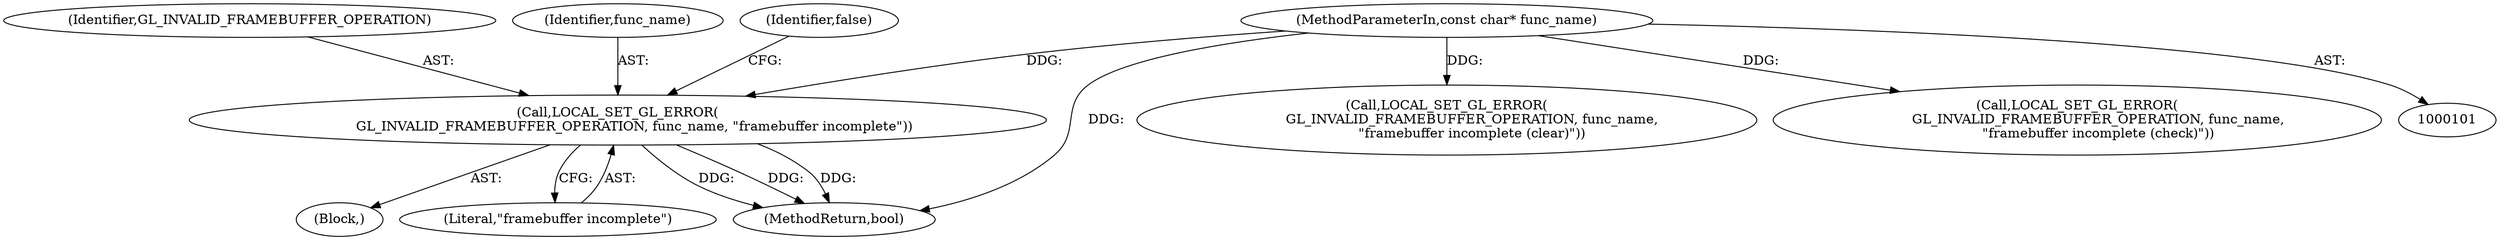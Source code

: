 digraph "0_Chrome_ee7579229ff7e9e5ae28bf53aea069251499d7da_0@pointer" {
"1000215" [label="(Call,LOCAL_SET_GL_ERROR(\n        GL_INVALID_FRAMEBUFFER_OPERATION, func_name, \"framebuffer incomplete\"))"];
"1000104" [label="(MethodParameterIn,const char* func_name)"];
"1000237" [label="(Call,LOCAL_SET_GL_ERROR(\n            GL_INVALID_FRAMEBUFFER_OPERATION, func_name,\n            \"framebuffer incomplete (clear)\"))"];
"1000214" [label="(Block,)"];
"1000258" [label="(Call,LOCAL_SET_GL_ERROR(\n          GL_INVALID_FRAMEBUFFER_OPERATION, func_name,\n          \"framebuffer incomplete (check)\"))"];
"1000215" [label="(Call,LOCAL_SET_GL_ERROR(\n        GL_INVALID_FRAMEBUFFER_OPERATION, func_name, \"framebuffer incomplete\"))"];
"1000104" [label="(MethodParameterIn,const char* func_name)"];
"1000218" [label="(Literal,\"framebuffer incomplete\")"];
"1000268" [label="(MethodReturn,bool)"];
"1000216" [label="(Identifier,GL_INVALID_FRAMEBUFFER_OPERATION)"];
"1000217" [label="(Identifier,func_name)"];
"1000220" [label="(Identifier,false)"];
"1000215" -> "1000214"  [label="AST: "];
"1000215" -> "1000218"  [label="CFG: "];
"1000216" -> "1000215"  [label="AST: "];
"1000217" -> "1000215"  [label="AST: "];
"1000218" -> "1000215"  [label="AST: "];
"1000220" -> "1000215"  [label="CFG: "];
"1000215" -> "1000268"  [label="DDG: "];
"1000215" -> "1000268"  [label="DDG: "];
"1000215" -> "1000268"  [label="DDG: "];
"1000104" -> "1000215"  [label="DDG: "];
"1000104" -> "1000101"  [label="AST: "];
"1000104" -> "1000268"  [label="DDG: "];
"1000104" -> "1000237"  [label="DDG: "];
"1000104" -> "1000258"  [label="DDG: "];
}
